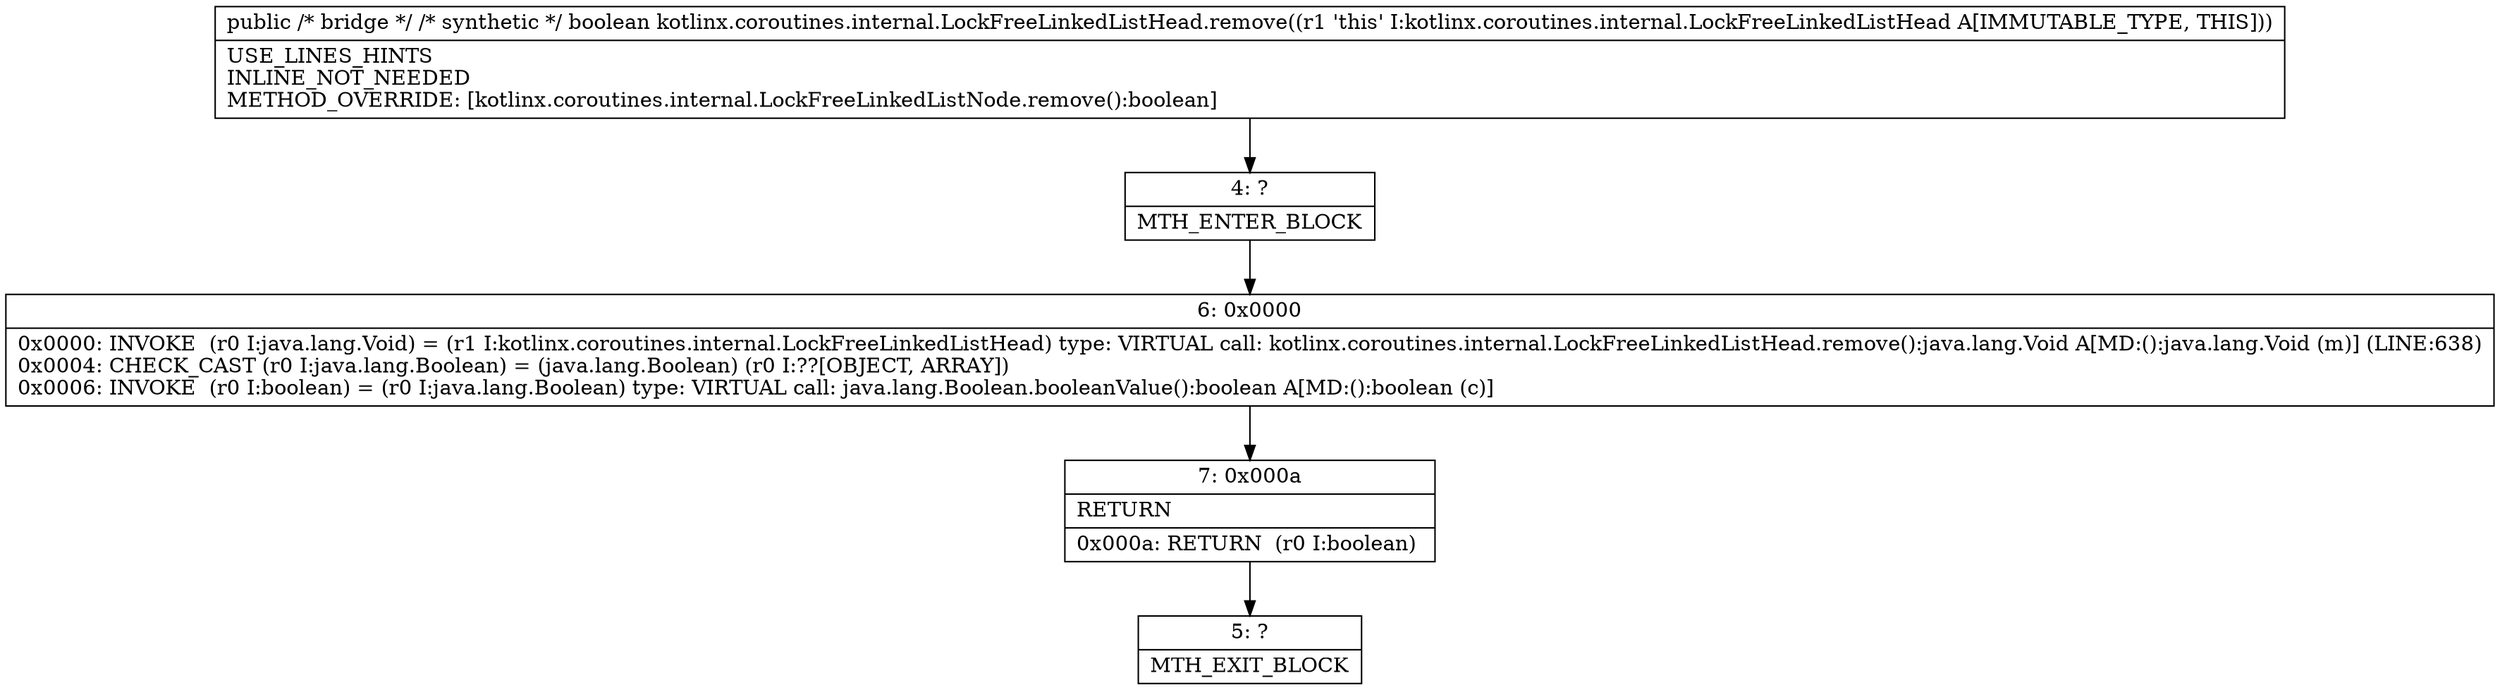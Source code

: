 digraph "CFG forkotlinx.coroutines.internal.LockFreeLinkedListHead.remove()Z" {
Node_4 [shape=record,label="{4\:\ ?|MTH_ENTER_BLOCK\l}"];
Node_6 [shape=record,label="{6\:\ 0x0000|0x0000: INVOKE  (r0 I:java.lang.Void) = (r1 I:kotlinx.coroutines.internal.LockFreeLinkedListHead) type: VIRTUAL call: kotlinx.coroutines.internal.LockFreeLinkedListHead.remove():java.lang.Void A[MD:():java.lang.Void (m)] (LINE:638)\l0x0004: CHECK_CAST (r0 I:java.lang.Boolean) = (java.lang.Boolean) (r0 I:??[OBJECT, ARRAY]) \l0x0006: INVOKE  (r0 I:boolean) = (r0 I:java.lang.Boolean) type: VIRTUAL call: java.lang.Boolean.booleanValue():boolean A[MD:():boolean (c)]\l}"];
Node_7 [shape=record,label="{7\:\ 0x000a|RETURN\l|0x000a: RETURN  (r0 I:boolean) \l}"];
Node_5 [shape=record,label="{5\:\ ?|MTH_EXIT_BLOCK\l}"];
MethodNode[shape=record,label="{public \/* bridge *\/ \/* synthetic *\/ boolean kotlinx.coroutines.internal.LockFreeLinkedListHead.remove((r1 'this' I:kotlinx.coroutines.internal.LockFreeLinkedListHead A[IMMUTABLE_TYPE, THIS]))  | USE_LINES_HINTS\lINLINE_NOT_NEEDED\lMETHOD_OVERRIDE: [kotlinx.coroutines.internal.LockFreeLinkedListNode.remove():boolean]\l}"];
MethodNode -> Node_4;Node_4 -> Node_6;
Node_6 -> Node_7;
Node_7 -> Node_5;
}

